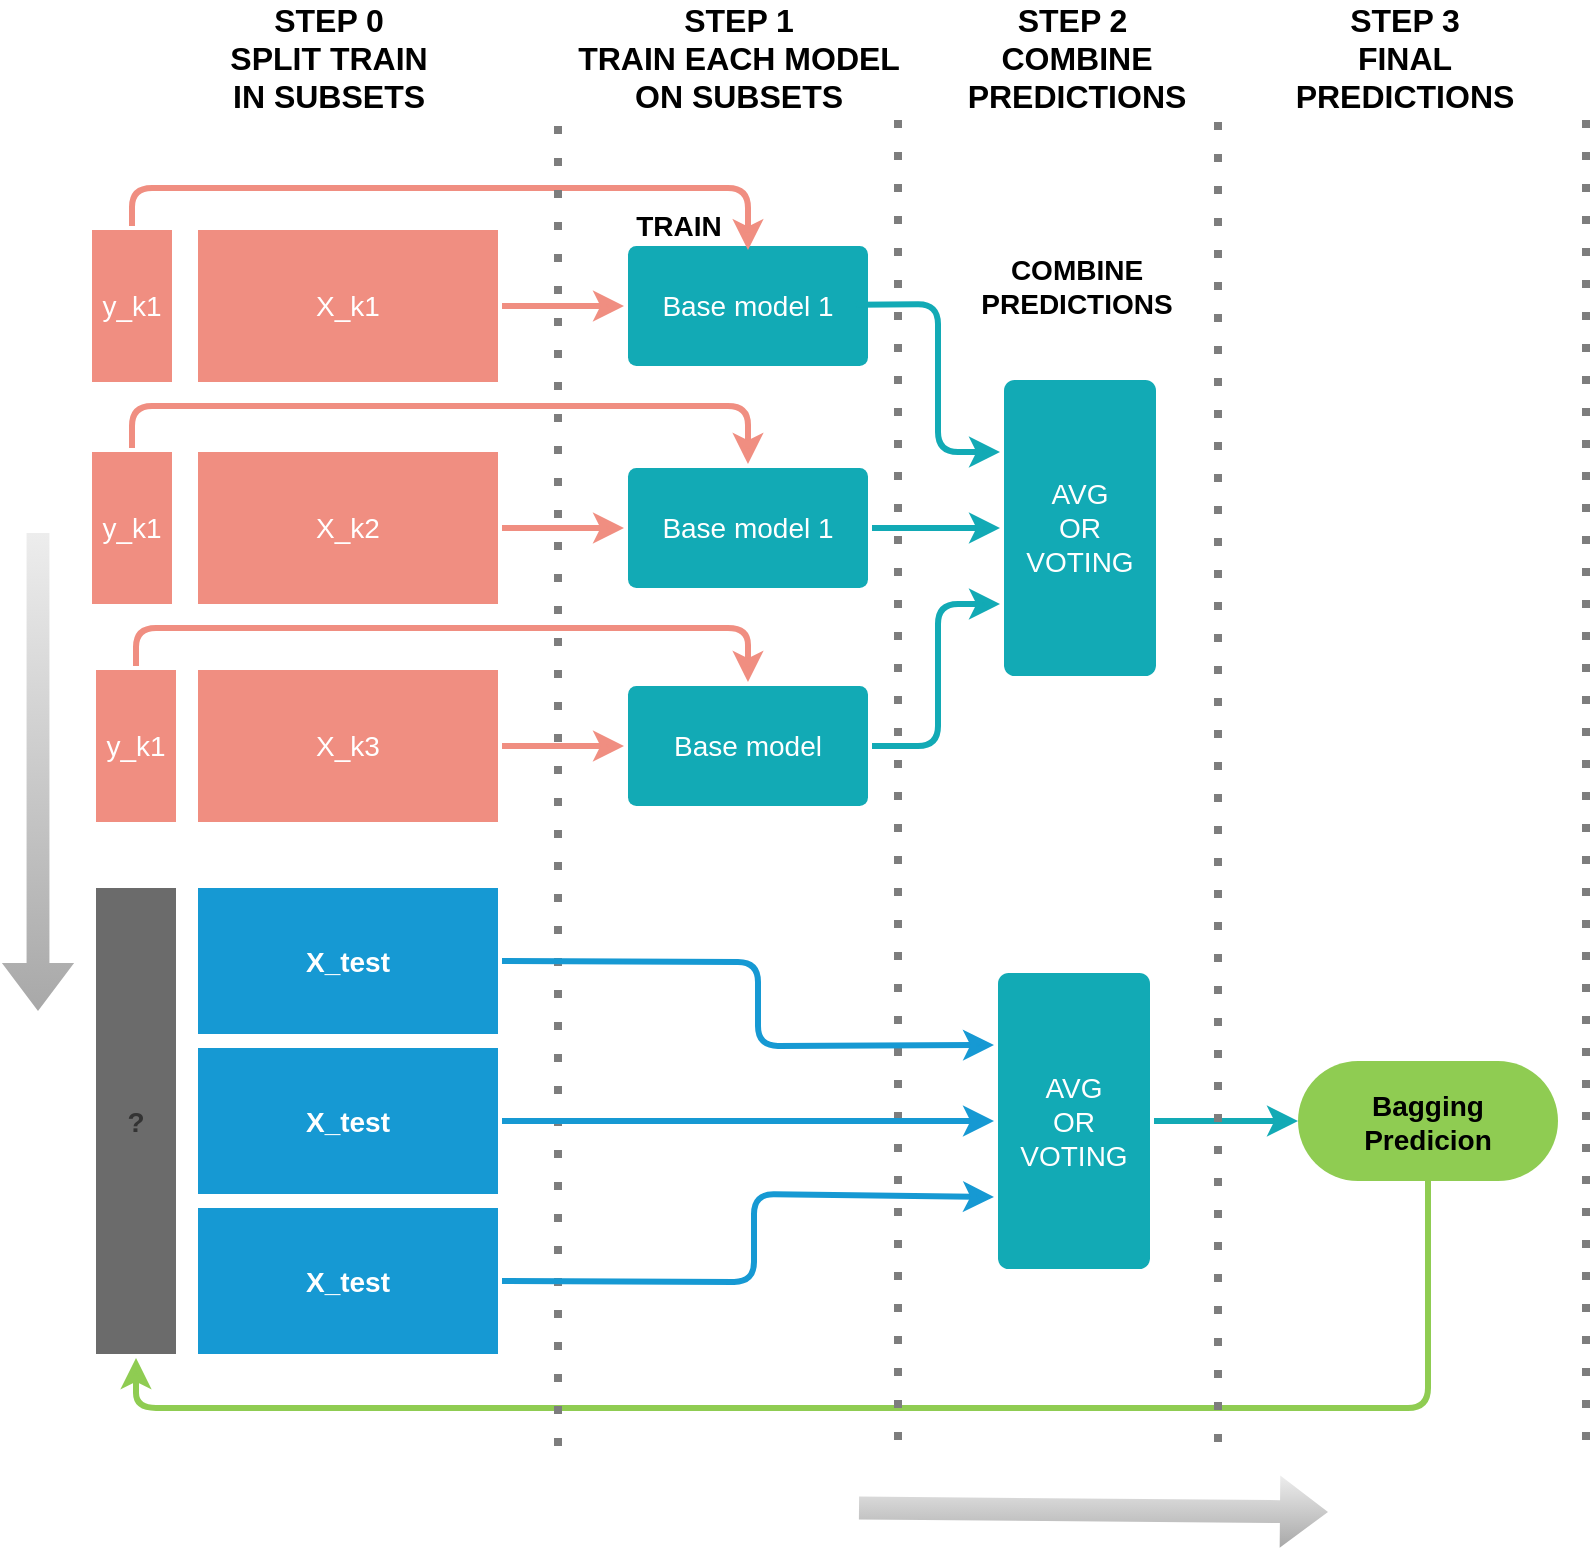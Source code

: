 <mxfile version="15.9.4" type="device"><diagram id="6a731a19-8d31-9384-78a2-239565b7b9f0" name="Page-1"><mxGraphModel dx="1578" dy="715" grid="1" gridSize="10" guides="1" tooltips="1" connect="1" arrows="1" fold="1" page="1" pageScale="1" pageWidth="1169" pageHeight="827" background="none" math="0" shadow="0"><root><mxCell id="0"/><mxCell id="1" parent="0"/><mxCell id="1751" value="" style="edgeStyle=none;rounded=1;jumpStyle=none;html=1;shadow=0;labelBackgroundColor=none;startArrow=none;startFill=0;jettySize=auto;orthogonalLoop=1;strokeColor=#F08E81;strokeWidth=3;fontFamily=Helvetica;fontSize=14;fontColor=#FFFFFF;spacing=5;fontStyle=1;fillColor=#b0e3e6;exitX=1;exitY=0.5;exitDx=0;exitDy=0;entryX=0;entryY=0.5;entryDx=0;entryDy=0;" parent="1" source="1756" target="1769" edge="1"><mxGeometry relative="1" as="geometry"><Array as="points"/></mxGeometry></mxCell><mxCell id="1756" value="X_k1" style="rounded=1;whiteSpace=wrap;html=1;shadow=0;labelBackgroundColor=none;strokeColor=none;strokeWidth=3;fillColor=#f08e81;fontFamily=Helvetica;fontSize=14;fontColor=#FFFFFF;align=center;spacing=5;fontStyle=0;arcSize=0;perimeterSpacing=2;" parent="1" vertex="1"><mxGeometry x="120" y="151" width="150" height="76" as="geometry"/></mxCell><mxCell id="uwLlmrdkKtRn_aHZuKAK-1781" style="edgeStyle=orthogonalEdgeStyle;rounded=1;orthogonalLoop=1;jettySize=auto;html=1;exitX=1;exitY=0.5;exitDx=0;exitDy=0;entryX=0;entryY=0.75;entryDx=0;entryDy=0;strokeWidth=3;strokeColor=#12AAB5;" edge="1" parent="1" source="1767" target="uwLlmrdkKtRn_aHZuKAK-1779"><mxGeometry relative="1" as="geometry"><Array as="points"><mxPoint x="490" y="409"/><mxPoint x="490" y="338"/></Array></mxGeometry></mxCell><mxCell id="1767" value="Base model" style="rounded=1;whiteSpace=wrap;html=1;shadow=0;labelBackgroundColor=none;strokeColor=none;strokeWidth=3;fillColor=#12AAB5;fontFamily=Helvetica;fontSize=14;fontColor=#FFFFFF;align=center;spacing=5;arcSize=7;perimeterSpacing=2;" parent="1" vertex="1"><mxGeometry x="335" y="379" width="120" height="60" as="geometry"/></mxCell><mxCell id="1769" value="Base model 1" style="rounded=1;whiteSpace=wrap;html=1;shadow=0;labelBackgroundColor=none;strokeColor=none;strokeWidth=3;fillColor=#12AAB5;fontFamily=Helvetica;fontSize=14;fontColor=#FFFFFF;align=center;spacing=5;arcSize=7;perimeterSpacing=2;" parent="1" vertex="1"><mxGeometry x="335" y="159" width="120" height="60" as="geometry"/></mxCell><mxCell id="TQYjgXyfLCEUGjYd2Lus-1784" value="&lt;span style=&quot;font-size: 14px&quot;&gt;&lt;b&gt;COMBINE &lt;br&gt;PREDICTIONS&lt;/b&gt;&lt;/span&gt;" style="text;html=1;align=center;verticalAlign=middle;resizable=0;points=[];autosize=1;strokeColor=none;fillColor=none;" parent="1" vertex="1"><mxGeometry x="504" y="159" width="110" height="40" as="geometry"/></mxCell><mxCell id="TQYjgXyfLCEUGjYd2Lus-1786" value="" style="edgeStyle=none;rounded=1;jumpStyle=none;html=1;shadow=0;labelBackgroundColor=none;startArrow=none;startFill=0;jettySize=auto;orthogonalLoop=1;strokeColor=#12AAB5;strokeWidth=3;fontFamily=Helvetica;fontSize=14;fontColor=#FFFFFF;spacing=5;fontStyle=1;fillColor=#b0e3e6;entryX=0;entryY=0.5;entryDx=0;entryDy=0;exitX=1;exitY=0.5;exitDx=0;exitDy=0;" parent="1" source="uwLlmrdkKtRn_aHZuKAK-1776" target="uwLlmrdkKtRn_aHZuKAK-1779" edge="1"><mxGeometry relative="1" as="geometry"><mxPoint x="510" y="337" as="sourcePoint"/><mxPoint x="941.844" y="622.5" as="targetPoint"/><Array as="points"/></mxGeometry></mxCell><mxCell id="TQYjgXyfLCEUGjYd2Lus-1788" value="y_k1" style="rounded=1;whiteSpace=wrap;html=1;shadow=0;labelBackgroundColor=none;strokeColor=none;strokeWidth=3;fillColor=#f08e81;fontFamily=Helvetica;fontSize=14;fontColor=#FFFFFF;align=center;spacing=5;fontStyle=0;arcSize=0;perimeterSpacing=2;" parent="1" vertex="1"><mxGeometry x="67" y="151" width="40" height="76" as="geometry"/></mxCell><mxCell id="TQYjgXyfLCEUGjYd2Lus-1791" value="" style="edgeStyle=none;rounded=1;jumpStyle=none;html=1;shadow=0;labelBackgroundColor=none;startArrow=none;startFill=0;jettySize=auto;orthogonalLoop=1;strokeColor=#F08E81;strokeWidth=3;fontFamily=Helvetica;fontSize=14;fontColor=#FFFFFF;spacing=5;fontStyle=1;fillColor=#b0e3e6;exitX=0.5;exitY=0;exitDx=0;exitDy=0;entryX=0.5;entryY=0.063;entryDx=0;entryDy=0;entryPerimeter=0;" parent="1" source="TQYjgXyfLCEUGjYd2Lus-1788" target="1769" edge="1"><mxGeometry relative="1" as="geometry"><mxPoint x="55" y="151.0" as="sourcePoint"/><mxPoint x="374" y="180.0" as="targetPoint"/><Array as="points"><mxPoint x="87" y="130"/><mxPoint x="395" y="130"/></Array></mxGeometry></mxCell><mxCell id="TQYjgXyfLCEUGjYd2Lus-1793" value="&lt;b&gt;&lt;font&gt;&lt;font style=&quot;font-size: 16px&quot;&gt;STEP 1&lt;br&gt;TRAIN EACH MODEL &lt;br&gt;ON SUBSETS&lt;/font&gt;&lt;br&gt;&lt;/font&gt;&lt;/b&gt;" style="text;html=1;align=center;verticalAlign=middle;resizable=0;points=[];autosize=1;strokeColor=none;fillColor=none;" parent="1" vertex="1"><mxGeometry x="300" y="40" width="180" height="50" as="geometry"/></mxCell><mxCell id="TQYjgXyfLCEUGjYd2Lus-1796" value="&lt;b&gt;&lt;font&gt;&lt;font style=&quot;font-size: 16px&quot;&gt;&lt;font&gt;STEP 2&amp;nbsp;&lt;br&gt;&lt;/font&gt;COMBINE &lt;br&gt;PREDICTIONS&lt;/font&gt;&lt;br&gt;&lt;/font&gt;&lt;/b&gt;" style="text;html=1;align=center;verticalAlign=middle;resizable=0;points=[];autosize=1;strokeColor=none;fillColor=none;" parent="1" vertex="1"><mxGeometry x="499" y="40" width="120" height="50" as="geometry"/></mxCell><mxCell id="TQYjgXyfLCEUGjYd2Lus-1798" value="" style="edgeStyle=none;rounded=1;jumpStyle=none;html=1;shadow=0;labelBackgroundColor=none;startArrow=none;startFill=0;jettySize=auto;orthogonalLoop=1;strokeColor=#E85642;strokeWidth=3;fontFamily=Helvetica;fontSize=14;fontColor=#FFFFFF;spacing=5;fontStyle=1;fillColor=#b0e3e6;" parent="1" edge="1"><mxGeometry relative="1" as="geometry"><mxPoint x="195" y="693" as="sourcePoint"/><mxPoint x="195" y="695.0" as="targetPoint"/></mxGeometry></mxCell><mxCell id="TQYjgXyfLCEUGjYd2Lus-1801" value="X_test" style="rounded=1;whiteSpace=wrap;html=1;shadow=0;labelBackgroundColor=none;strokeColor=none;strokeWidth=3;fillColor=#1699d3;fontFamily=Helvetica;fontSize=14;fontColor=#FFFFFF;align=center;spacing=5;fontStyle=1;arcSize=0;perimeterSpacing=2;" parent="1" vertex="1"><mxGeometry x="120" y="640" width="150" height="73" as="geometry"/></mxCell><mxCell id="TQYjgXyfLCEUGjYd2Lus-1813" value="&lt;b&gt;&lt;font style=&quot;font-size: 14px&quot;&gt;TRAIN&lt;/font&gt;&lt;/b&gt;" style="text;html=1;align=center;verticalAlign=middle;resizable=0;points=[];autosize=1;strokeColor=none;fillColor=none;" parent="1" vertex="1"><mxGeometry x="330" y="139" width="60" height="20" as="geometry"/></mxCell><mxCell id="TQYjgXyfLCEUGjYd2Lus-1818" value="" style="edgeStyle=none;rounded=1;jumpStyle=none;html=1;shadow=0;labelBackgroundColor=none;startArrow=none;startFill=0;jettySize=auto;orthogonalLoop=1;strokeColor=#12AAB5;strokeWidth=3;fontFamily=Helvetica;fontSize=14;fontColor=#FFFFFF;spacing=5;fontStyle=1;fillColor=#b0e3e6;exitX=1;exitY=0.5;exitDx=0;exitDy=0;entryX=0;entryY=0.5;entryDx=0;entryDy=0;" parent="1" source="uwLlmrdkKtRn_aHZuKAK-1788" target="TQYjgXyfLCEUGjYd2Lus-1822" edge="1"><mxGeometry relative="1" as="geometry"><mxPoint x="680" y="580" as="sourcePoint"/><mxPoint x="844" y="597" as="targetPoint"/><Array as="points"/></mxGeometry></mxCell><mxCell id="TQYjgXyfLCEUGjYd2Lus-1820" value="" style="endArrow=none;dashed=1;html=1;dashPattern=1 3;strokeWidth=4;rounded=1;fontSize=14;strokeColor=#7D7D7D;" parent="1" edge="1"><mxGeometry width="50" height="50" relative="1" as="geometry"><mxPoint x="814" y="756" as="sourcePoint"/><mxPoint x="814" y="89" as="targetPoint"/><Array as="points"><mxPoint x="814" y="457"/><mxPoint x="814" y="220"/></Array></mxGeometry></mxCell><mxCell id="TQYjgXyfLCEUGjYd2Lus-1821" value="&lt;b&gt;&lt;font style=&quot;font-size: 16px&quot;&gt;STEP 3&lt;br&gt;FINAL &lt;br&gt;PREDICTIONS&lt;/font&gt;&lt;/b&gt;" style="text;html=1;align=center;verticalAlign=middle;resizable=0;points=[];autosize=1;strokeColor=none;fillColor=none;" parent="1" vertex="1"><mxGeometry x="662.5" y="40" width="120" height="50" as="geometry"/></mxCell><mxCell id="QiWuCmleO5MabE-RrJOM-1770" style="edgeStyle=orthogonalEdgeStyle;rounded=1;orthogonalLoop=1;jettySize=auto;html=1;exitX=0.5;exitY=1;exitDx=0;exitDy=0;entryX=0.5;entryY=1;entryDx=0;entryDy=0;strokeWidth=3;strokeColor=#8FCC52;" parent="1" source="TQYjgXyfLCEUGjYd2Lus-1822" target="QiWuCmleO5MabE-RrJOM-1769" edge="1"><mxGeometry relative="1" as="geometry"><Array as="points"><mxPoint x="735" y="740"/><mxPoint x="89" y="740"/></Array></mxGeometry></mxCell><mxCell id="TQYjgXyfLCEUGjYd2Lus-1822" value="&lt;b&gt;Bagging&lt;br&gt;Predicion&lt;/b&gt;" style="rounded=1;whiteSpace=wrap;html=1;fontSize=14;fillColor=#8FCC52;strokeColor=none;arcSize=50;strokeWidth=4;" parent="1" vertex="1"><mxGeometry x="670" y="566.5" width="130" height="60" as="geometry"/></mxCell><mxCell id="TQYjgXyfLCEUGjYd2Lus-1826" value="&lt;b&gt;&lt;font&gt;&lt;font style=&quot;font-size: 16px&quot;&gt;&lt;font&gt;STEP 0&lt;br&gt;SPLIT TRAIN &lt;br&gt;&lt;/font&gt;IN SUBSETS&lt;/font&gt;&lt;br&gt;&lt;/font&gt;&lt;/b&gt;" style="text;html=1;align=center;verticalAlign=middle;resizable=0;points=[];autosize=1;strokeColor=none;fillColor=none;" parent="1" vertex="1"><mxGeometry x="130" y="40" width="110" height="50" as="geometry"/></mxCell><mxCell id="QiWuCmleO5MabE-RrJOM-1769" value="?" style="rounded=1;whiteSpace=wrap;html=1;shadow=0;labelBackgroundColor=none;strokeColor=none;strokeWidth=3;fillColor=#6B6B6B;fontFamily=Helvetica;fontSize=14;fontColor=#333333;align=center;spacing=5;fontStyle=1;arcSize=0;perimeterSpacing=2;" parent="1" vertex="1"><mxGeometry x="69" y="480" width="40" height="233" as="geometry"/></mxCell><mxCell id="QiWuCmleO5MabE-RrJOM-1771" value="" style="endArrow=none;dashed=1;html=1;dashPattern=1 3;strokeWidth=4;rounded=1;fontSize=14;strokeColor=#7D7D7D;" parent="1" edge="1"><mxGeometry width="50" height="50" relative="1" as="geometry"><mxPoint x="630" y="757" as="sourcePoint"/><mxPoint x="630" y="90" as="targetPoint"/><Array as="points"><mxPoint x="630" y="458"/></Array></mxGeometry></mxCell><mxCell id="QiWuCmleO5MabE-RrJOM-1772" value="" style="endArrow=none;dashed=1;html=1;dashPattern=1 3;strokeWidth=4;rounded=1;fontSize=14;strokeColor=#7D7D7D;" parent="1" edge="1"><mxGeometry width="50" height="50" relative="1" as="geometry"><mxPoint x="470" y="756" as="sourcePoint"/><mxPoint x="470" y="89" as="targetPoint"/><Array as="points"><mxPoint x="470" y="457"/></Array></mxGeometry></mxCell><mxCell id="HjyDdTlbd91ytMAyyrWf-1769" value="" style="shape=flexArrow;endArrow=classic;html=1;rounded=0;fontSize=16;strokeColor=none;strokeWidth=1;width=11.429;endSize=7.671;endWidth=23.673;fillColor=#A8A8A8;gradientColor=#EDEDED;gradientDirection=north;" parent="1" edge="1"><mxGeometry width="50" height="50" relative="1" as="geometry"><mxPoint x="40" y="302" as="sourcePoint"/><mxPoint x="40" y="542" as="targetPoint"/></mxGeometry></mxCell><mxCell id="HjyDdTlbd91ytMAyyrWf-1770" value="" style="shape=flexArrow;endArrow=classic;html=1;rounded=0;fontSize=16;strokeColor=none;strokeWidth=1;width=11.429;endSize=7.671;endWidth=23.673;fillColor=#A8A8A8;gradientColor=#EDEDED;gradientDirection=north;" parent="1" edge="1"><mxGeometry width="50" height="50" relative="1" as="geometry"><mxPoint x="450" y="790" as="sourcePoint"/><mxPoint x="685.5" y="792" as="targetPoint"/></mxGeometry></mxCell><mxCell id="HjyDdTlbd91ytMAyyrWf-1771" value="" style="endArrow=none;dashed=1;html=1;dashPattern=1 3;strokeWidth=4;rounded=1;fontSize=14;strokeColor=#7D7D7D;" parent="1" edge="1"><mxGeometry width="50" height="50" relative="1" as="geometry"><mxPoint x="300" y="759" as="sourcePoint"/><mxPoint x="300" y="92" as="targetPoint"/><Array as="points"><mxPoint x="300" y="460"/></Array></mxGeometry></mxCell><mxCell id="uwLlmrdkKtRn_aHZuKAK-1772" value="X_k2" style="rounded=1;whiteSpace=wrap;html=1;shadow=0;labelBackgroundColor=none;strokeColor=none;strokeWidth=3;fillColor=#f08e81;fontFamily=Helvetica;fontSize=14;fontColor=#FFFFFF;align=center;spacing=5;fontStyle=0;arcSize=0;perimeterSpacing=2;" vertex="1" parent="1"><mxGeometry x="120" y="262" width="150" height="76" as="geometry"/></mxCell><mxCell id="uwLlmrdkKtRn_aHZuKAK-1773" value="X_k3" style="rounded=1;whiteSpace=wrap;html=1;shadow=0;labelBackgroundColor=none;strokeColor=none;strokeWidth=3;fillColor=#f08e81;fontFamily=Helvetica;fontSize=14;fontColor=#FFFFFF;align=center;spacing=5;fontStyle=0;arcSize=0;perimeterSpacing=2;" vertex="1" parent="1"><mxGeometry x="120" y="371" width="150" height="76" as="geometry"/></mxCell><mxCell id="uwLlmrdkKtRn_aHZuKAK-1774" value="y_k1" style="rounded=1;whiteSpace=wrap;html=1;shadow=0;labelBackgroundColor=none;strokeColor=none;strokeWidth=3;fillColor=#f08e81;fontFamily=Helvetica;fontSize=14;fontColor=#FFFFFF;align=center;spacing=5;fontStyle=0;arcSize=0;perimeterSpacing=2;" vertex="1" parent="1"><mxGeometry x="67" y="262" width="40" height="76" as="geometry"/></mxCell><mxCell id="uwLlmrdkKtRn_aHZuKAK-1775" value="y_k1" style="rounded=1;whiteSpace=wrap;html=1;shadow=0;labelBackgroundColor=none;strokeColor=none;strokeWidth=3;fillColor=#f08e81;fontFamily=Helvetica;fontSize=14;fontColor=#FFFFFF;align=center;spacing=5;fontStyle=0;arcSize=0;perimeterSpacing=2;" vertex="1" parent="1"><mxGeometry x="69" y="371" width="40" height="76" as="geometry"/></mxCell><mxCell id="uwLlmrdkKtRn_aHZuKAK-1776" value="Base model 1" style="rounded=1;whiteSpace=wrap;html=1;shadow=0;labelBackgroundColor=none;strokeColor=none;strokeWidth=3;fillColor=#12AAB5;fontFamily=Helvetica;fontSize=14;fontColor=#FFFFFF;align=center;spacing=5;arcSize=7;perimeterSpacing=2;" vertex="1" parent="1"><mxGeometry x="335" y="270" width="120" height="60" as="geometry"/></mxCell><mxCell id="uwLlmrdkKtRn_aHZuKAK-1777" value="" style="edgeStyle=none;rounded=1;jumpStyle=none;html=1;shadow=0;labelBackgroundColor=none;startArrow=none;startFill=0;jettySize=auto;orthogonalLoop=1;strokeColor=#F08E81;strokeWidth=3;fontFamily=Helvetica;fontSize=14;fontColor=#FFFFFF;spacing=5;fontStyle=1;fillColor=#b0e3e6;exitX=1;exitY=0.5;exitDx=0;exitDy=0;entryX=0;entryY=0.5;entryDx=0;entryDy=0;" edge="1" parent="1" source="uwLlmrdkKtRn_aHZuKAK-1772" target="uwLlmrdkKtRn_aHZuKAK-1776"><mxGeometry relative="1" as="geometry"><Array as="points"/><mxPoint x="274" y="307.47" as="sourcePoint"/><mxPoint x="335" y="307.47" as="targetPoint"/></mxGeometry></mxCell><mxCell id="uwLlmrdkKtRn_aHZuKAK-1778" value="" style="edgeStyle=none;rounded=1;jumpStyle=none;html=1;shadow=0;labelBackgroundColor=none;startArrow=none;startFill=0;jettySize=auto;orthogonalLoop=1;strokeColor=#F08E81;strokeWidth=3;fontFamily=Helvetica;fontSize=14;fontColor=#FFFFFF;spacing=5;fontStyle=1;fillColor=#b0e3e6;entryX=0;entryY=0.5;entryDx=0;entryDy=0;exitX=1;exitY=0.5;exitDx=0;exitDy=0;" edge="1" parent="1" source="uwLlmrdkKtRn_aHZuKAK-1773" target="1767"><mxGeometry relative="1" as="geometry"><Array as="points"/><mxPoint x="270" y="408" as="sourcePoint"/><mxPoint x="335" y="408.47" as="targetPoint"/></mxGeometry></mxCell><mxCell id="uwLlmrdkKtRn_aHZuKAK-1779" value="AVG&lt;br&gt;OR&lt;br&gt;VOTING" style="rounded=1;whiteSpace=wrap;html=1;shadow=0;labelBackgroundColor=none;strokeColor=none;strokeWidth=3;fillColor=#12AAB5;fontFamily=Helvetica;fontSize=14;fontColor=#FFFFFF;align=center;spacing=5;arcSize=7;perimeterSpacing=2;" vertex="1" parent="1"><mxGeometry x="523" y="226" width="76" height="148" as="geometry"/></mxCell><mxCell id="uwLlmrdkKtRn_aHZuKAK-1780" value="" style="edgeStyle=none;rounded=1;jumpStyle=none;html=1;shadow=0;labelBackgroundColor=none;startArrow=none;startFill=0;jettySize=auto;orthogonalLoop=1;strokeColor=#12AAB5;strokeWidth=3;fontFamily=Helvetica;fontSize=14;fontColor=#FFFFFF;spacing=5;fontStyle=1;fillColor=#b0e3e6;entryX=0;entryY=0.25;entryDx=0;entryDy=0;exitX=1;exitY=0.5;exitDx=0;exitDy=0;" edge="1" parent="1" target="uwLlmrdkKtRn_aHZuKAK-1779"><mxGeometry relative="1" as="geometry"><mxPoint x="449" y="188.37" as="sourcePoint"/><mxPoint x="514" y="188.37" as="targetPoint"/><Array as="points"><mxPoint x="490" y="188"/><mxPoint x="490" y="262"/></Array></mxGeometry></mxCell><mxCell id="uwLlmrdkKtRn_aHZuKAK-1784" value="" style="edgeStyle=none;rounded=1;jumpStyle=none;html=1;shadow=0;labelBackgroundColor=none;startArrow=none;startFill=0;jettySize=auto;orthogonalLoop=1;strokeColor=#F08E81;strokeWidth=3;fontFamily=Helvetica;fontSize=14;fontColor=#FFFFFF;spacing=5;fontStyle=1;fillColor=#b0e3e6;exitX=0.5;exitY=0;exitDx=0;exitDy=0;entryX=0.5;entryY=0;entryDx=0;entryDy=0;" edge="1" parent="1" source="uwLlmrdkKtRn_aHZuKAK-1774" target="uwLlmrdkKtRn_aHZuKAK-1776"><mxGeometry relative="1" as="geometry"><mxPoint x="82" y="257.97" as="sourcePoint"/><mxPoint x="390" y="270.002" as="targetPoint"/><Array as="points"><mxPoint x="87" y="239"/><mxPoint x="395" y="239"/></Array></mxGeometry></mxCell><mxCell id="uwLlmrdkKtRn_aHZuKAK-1785" value="" style="edgeStyle=none;rounded=1;jumpStyle=none;html=1;shadow=0;labelBackgroundColor=none;startArrow=none;startFill=0;jettySize=auto;orthogonalLoop=1;strokeColor=#F08E81;strokeWidth=3;fontFamily=Helvetica;fontSize=14;fontColor=#FFFFFF;spacing=5;fontStyle=1;fillColor=#b0e3e6;exitX=0.5;exitY=0;exitDx=0;exitDy=0;" edge="1" parent="1" source="uwLlmrdkKtRn_aHZuKAK-1775" target="1767"><mxGeometry relative="1" as="geometry"><mxPoint x="90" y="371" as="sourcePoint"/><mxPoint x="398" y="379" as="targetPoint"/><Array as="points"><mxPoint x="89" y="350"/><mxPoint x="395" y="350"/></Array></mxGeometry></mxCell><mxCell id="uwLlmrdkKtRn_aHZuKAK-1786" value="X_test" style="rounded=1;whiteSpace=wrap;html=1;shadow=0;labelBackgroundColor=none;strokeColor=none;strokeWidth=3;fillColor=#1699D3;fontFamily=Helvetica;fontSize=14;fontColor=#FFFFFF;align=center;spacing=5;fontStyle=1;arcSize=0;perimeterSpacing=2;" vertex="1" parent="1"><mxGeometry x="120" y="560" width="150" height="73" as="geometry"/></mxCell><mxCell id="uwLlmrdkKtRn_aHZuKAK-1787" value="X_test" style="rounded=1;whiteSpace=wrap;html=1;shadow=0;labelBackgroundColor=none;strokeColor=none;strokeWidth=3;fillColor=#1699d3;fontFamily=Helvetica;fontSize=14;fontColor=#FFFFFF;align=center;spacing=5;fontStyle=1;arcSize=0;perimeterSpacing=2;" vertex="1" parent="1"><mxGeometry x="120" y="480" width="150" height="73" as="geometry"/></mxCell><mxCell id="uwLlmrdkKtRn_aHZuKAK-1788" value="AVG&lt;br&gt;OR&lt;br&gt;VOTING" style="rounded=1;whiteSpace=wrap;html=1;shadow=0;labelBackgroundColor=none;strokeColor=none;strokeWidth=3;fillColor=#12AAB5;fontFamily=Helvetica;fontSize=14;fontColor=#FFFFFF;align=center;spacing=5;arcSize=7;perimeterSpacing=2;" vertex="1" parent="1"><mxGeometry x="520" y="522.5" width="76" height="148" as="geometry"/></mxCell><mxCell id="uwLlmrdkKtRn_aHZuKAK-1789" value="" style="edgeStyle=none;rounded=1;jumpStyle=none;html=1;shadow=0;labelBackgroundColor=none;startArrow=none;startFill=0;jettySize=auto;orthogonalLoop=1;strokeColor=#1699D3;strokeWidth=3;fontFamily=Helvetica;fontSize=14;fontColor=#FFFFFF;spacing=5;fontStyle=1;fillColor=#b0e3e6;entryX=0;entryY=0.25;entryDx=0;entryDy=0;exitX=1;exitY=0.5;exitDx=0;exitDy=0;" edge="1" parent="1" source="uwLlmrdkKtRn_aHZuKAK-1787" target="uwLlmrdkKtRn_aHZuKAK-1788"><mxGeometry relative="1" as="geometry"><mxPoint x="359" y="520.37" as="sourcePoint"/><mxPoint x="431.0" y="594" as="targetPoint"/><Array as="points"><mxPoint x="400" y="517"/><mxPoint x="400" y="559"/></Array></mxGeometry></mxCell><mxCell id="uwLlmrdkKtRn_aHZuKAK-1790" value="" style="edgeStyle=none;rounded=1;jumpStyle=none;html=1;shadow=0;labelBackgroundColor=none;startArrow=none;startFill=0;jettySize=auto;orthogonalLoop=1;strokeColor=#1699D3;strokeWidth=3;fontFamily=Helvetica;fontSize=14;fontColor=#FFFFFF;spacing=5;fontStyle=1;fillColor=#b0e3e6;entryX=0;entryY=0.5;entryDx=0;entryDy=0;exitX=1;exitY=0.5;exitDx=0;exitDy=0;" edge="1" parent="1" source="uwLlmrdkKtRn_aHZuKAK-1786" target="uwLlmrdkKtRn_aHZuKAK-1788"><mxGeometry relative="1" as="geometry"><mxPoint x="274.0" y="569.25" as="sourcePoint"/><mxPoint x="521.0" y="598.75" as="targetPoint"/><Array as="points"/></mxGeometry></mxCell><mxCell id="uwLlmrdkKtRn_aHZuKAK-1791" value="" style="edgeStyle=none;rounded=1;jumpStyle=none;html=1;shadow=0;labelBackgroundColor=none;startArrow=none;startFill=0;jettySize=auto;orthogonalLoop=1;strokeColor=#1699D3;strokeWidth=3;fontFamily=Helvetica;fontSize=14;fontColor=#FFFFFF;spacing=5;fontStyle=1;fillColor=#b0e3e6;exitX=1;exitY=0.5;exitDx=0;exitDy=0;entryX=0;entryY=0.75;entryDx=0;entryDy=0;" edge="1" parent="1" source="TQYjgXyfLCEUGjYd2Lus-1801" target="uwLlmrdkKtRn_aHZuKAK-1788"><mxGeometry relative="1" as="geometry"><mxPoint x="270.0" y="590.5" as="sourcePoint"/><mxPoint x="500" y="620" as="targetPoint"/><Array as="points"><mxPoint x="398" y="677"/><mxPoint x="398" y="633"/></Array></mxGeometry></mxCell></root></mxGraphModel></diagram></mxfile>
